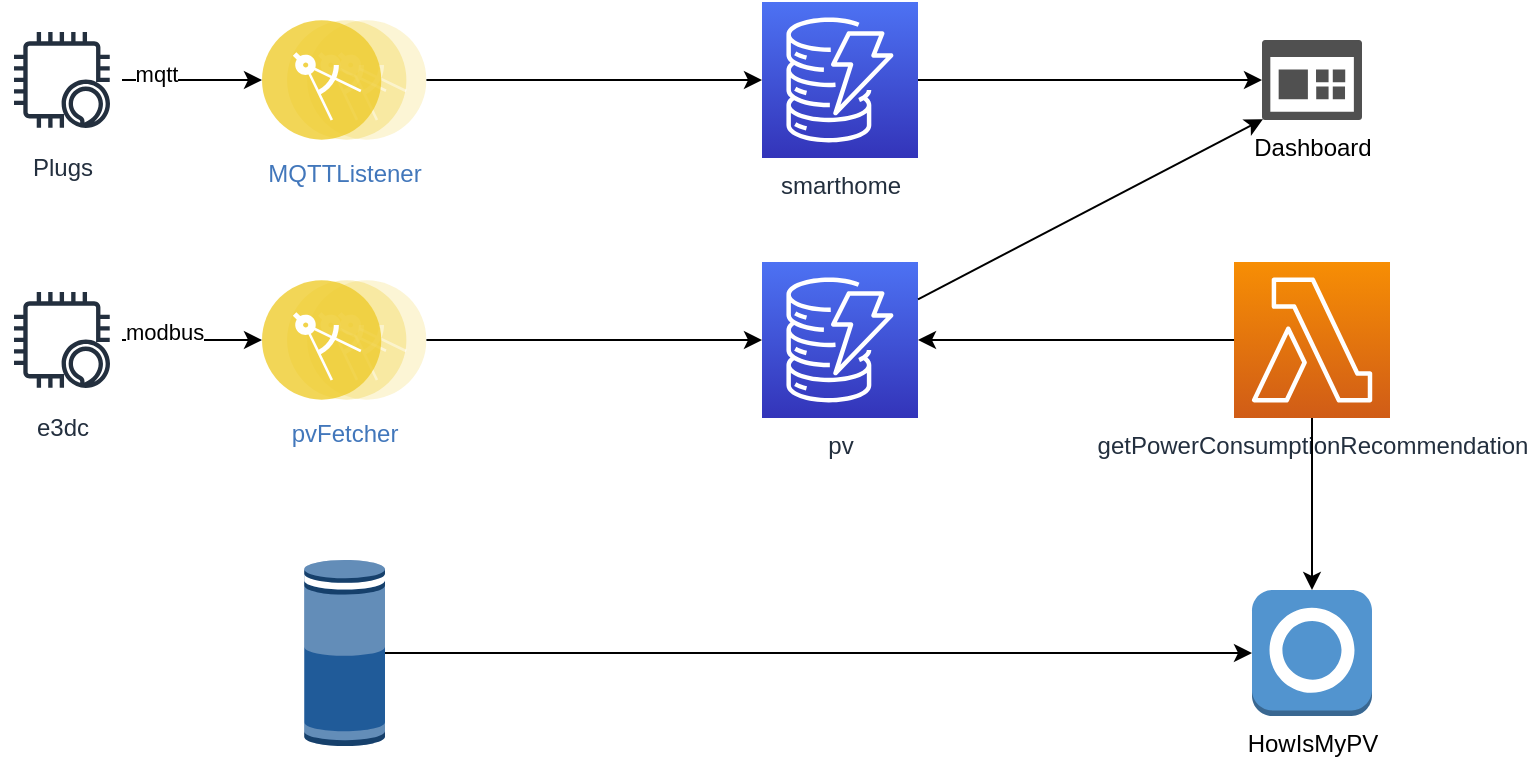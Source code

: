 <mxfile version="13.9.9" type="device" pages="2"><diagram id="JSX8lj9C8gJUmGH7LV8a" name="Without GG"><mxGraphModel dx="1331" dy="966" grid="1" gridSize="10" guides="1" tooltips="1" connect="1" arrows="1" fold="1" page="1" pageScale="1" pageWidth="1400" pageHeight="850" math="0" shadow="0"><root><mxCell id="0"/><mxCell id="1" parent="0"/><mxCell id="LzmS23PTrZz8mRY8R_4_-1" value="smarthome" style="outlineConnect=0;fontColor=#232F3E;gradientColor=#4D72F3;gradientDirection=north;fillColor=#3334B9;strokeColor=#ffffff;dashed=0;verticalLabelPosition=bottom;verticalAlign=top;align=center;html=1;fontSize=12;fontStyle=0;aspect=fixed;shape=mxgraph.aws4.resourceIcon;resIcon=mxgraph.aws4.dynamodb;" vertex="1" parent="1"><mxGeometry x="420" y="100" width="78" height="78" as="geometry"/></mxCell><mxCell id="LzmS23PTrZz8mRY8R_4_-2" value="MQTTListener" style="aspect=fixed;perimeter=ellipsePerimeter;html=1;align=center;shadow=0;dashed=0;fontColor=#4277BB;labelBackgroundColor=#ffffff;fontSize=12;spacingTop=3;image;image=img/lib/ibm/applications/microservice.svg;" vertex="1" parent="1"><mxGeometry x="170" y="109" width="82.2" height="60" as="geometry"/></mxCell><mxCell id="LzmS23PTrZz8mRY8R_4_-5" value="" style="endArrow=classic;html=1;exitX=1;exitY=0.5;exitDx=0;exitDy=0;" edge="1" parent="1" source="LzmS23PTrZz8mRY8R_4_-2" target="LzmS23PTrZz8mRY8R_4_-1"><mxGeometry width="50" height="50" relative="1" as="geometry"><mxPoint x="440" y="290" as="sourcePoint"/><mxPoint x="490" y="240" as="targetPoint"/></mxGeometry></mxCell><mxCell id="LzmS23PTrZz8mRY8R_4_-6" value="Plugs" style="outlineConnect=0;fontColor=#232F3E;gradientColor=none;strokeColor=#232F3E;fillColor=#ffffff;dashed=0;verticalLabelPosition=bottom;verticalAlign=top;align=center;html=1;fontSize=12;fontStyle=0;aspect=fixed;shape=mxgraph.aws4.resourceIcon;resIcon=mxgraph.aws4.alexa_enabled_device;" vertex="1" parent="1"><mxGeometry x="40" y="109" width="60" height="60" as="geometry"/></mxCell><mxCell id="LzmS23PTrZz8mRY8R_4_-7" value="" style="endArrow=classic;html=1;entryX=0;entryY=0.5;entryDx=0;entryDy=0;" edge="1" parent="1" source="LzmS23PTrZz8mRY8R_4_-6" target="LzmS23PTrZz8mRY8R_4_-2"><mxGeometry width="50" height="50" relative="1" as="geometry"><mxPoint x="150" y="380" as="sourcePoint"/><mxPoint x="200" y="330" as="targetPoint"/></mxGeometry></mxCell><mxCell id="LzmS23PTrZz8mRY8R_4_-8" value="mqtt" style="edgeLabel;html=1;align=center;verticalAlign=middle;resizable=0;points=[];" vertex="1" connectable="0" parent="LzmS23PTrZz8mRY8R_4_-7"><mxGeometry x="-0.521" y="2" relative="1" as="geometry"><mxPoint y="-1" as="offset"/></mxGeometry></mxCell><mxCell id="LzmS23PTrZz8mRY8R_4_-9" value="Dashboard" style="pointerEvents=1;shadow=0;dashed=0;html=1;strokeColor=none;labelPosition=center;verticalLabelPosition=bottom;verticalAlign=top;align=center;fillColor=#505050;shape=mxgraph.mscae.intune.dashboard" vertex="1" parent="1"><mxGeometry x="670" y="119" width="50" height="40" as="geometry"/></mxCell><mxCell id="LzmS23PTrZz8mRY8R_4_-10" value="" style="endArrow=classic;html=1;entryX=0;entryY=0.5;entryDx=0;entryDy=0;entryPerimeter=0;" edge="1" parent="1" source="LzmS23PTrZz8mRY8R_4_-1" target="LzmS23PTrZz8mRY8R_4_-9"><mxGeometry width="50" height="50" relative="1" as="geometry"><mxPoint x="530" y="320" as="sourcePoint"/><mxPoint x="580" y="270" as="targetPoint"/></mxGeometry></mxCell><mxCell id="LzmS23PTrZz8mRY8R_4_-11" value="pv" style="outlineConnect=0;fontColor=#232F3E;gradientColor=#4D72F3;gradientDirection=north;fillColor=#3334B9;strokeColor=#ffffff;dashed=0;verticalLabelPosition=bottom;verticalAlign=top;align=center;html=1;fontSize=12;fontStyle=0;aspect=fixed;shape=mxgraph.aws4.resourceIcon;resIcon=mxgraph.aws4.dynamodb;" vertex="1" parent="1"><mxGeometry x="420" y="230" width="78" height="78" as="geometry"/></mxCell><mxCell id="LzmS23PTrZz8mRY8R_4_-12" value="pvFetcher" style="aspect=fixed;perimeter=ellipsePerimeter;html=1;align=center;shadow=0;dashed=0;fontColor=#4277BB;labelBackgroundColor=#ffffff;fontSize=12;spacingTop=3;image;image=img/lib/ibm/applications/microservice.svg;" vertex="1" parent="1"><mxGeometry x="170" y="239" width="82.2" height="60" as="geometry"/></mxCell><mxCell id="LzmS23PTrZz8mRY8R_4_-13" value="e3dc&lt;br&gt;" style="outlineConnect=0;fontColor=#232F3E;gradientColor=none;strokeColor=#232F3E;fillColor=#ffffff;dashed=0;verticalLabelPosition=bottom;verticalAlign=top;align=center;html=1;fontSize=12;fontStyle=0;aspect=fixed;shape=mxgraph.aws4.resourceIcon;resIcon=mxgraph.aws4.alexa_enabled_device;" vertex="1" parent="1"><mxGeometry x="40" y="239" width="60" height="60" as="geometry"/></mxCell><mxCell id="LzmS23PTrZz8mRY8R_4_-14" value="" style="endArrow=classic;html=1;entryX=0;entryY=0.5;entryDx=0;entryDy=0;" edge="1" parent="1" source="LzmS23PTrZz8mRY8R_4_-13" target="LzmS23PTrZz8mRY8R_4_-12"><mxGeometry width="50" height="50" relative="1" as="geometry"><mxPoint x="170" y="400" as="sourcePoint"/><mxPoint x="220" y="350" as="targetPoint"/></mxGeometry></mxCell><mxCell id="LzmS23PTrZz8mRY8R_4_-15" value="modbus" style="edgeLabel;html=1;align=center;verticalAlign=middle;resizable=0;points=[];" vertex="1" connectable="0" parent="LzmS23PTrZz8mRY8R_4_-14"><mxGeometry x="-0.4" y="4" relative="1" as="geometry"><mxPoint as="offset"/></mxGeometry></mxCell><mxCell id="LzmS23PTrZz8mRY8R_4_-16" value="" style="endArrow=classic;html=1;exitX=1;exitY=0.5;exitDx=0;exitDy=0;" edge="1" parent="1" source="LzmS23PTrZz8mRY8R_4_-12" target="LzmS23PTrZz8mRY8R_4_-11"><mxGeometry width="50" height="50" relative="1" as="geometry"><mxPoint x="360" y="430" as="sourcePoint"/><mxPoint x="410" y="380" as="targetPoint"/></mxGeometry></mxCell><mxCell id="LzmS23PTrZz8mRY8R_4_-17" value="" style="endArrow=classic;html=1;entryX=0.01;entryY=0.99;entryDx=0;entryDy=0;entryPerimeter=0;" edge="1" parent="1" source="LzmS23PTrZz8mRY8R_4_-11" target="LzmS23PTrZz8mRY8R_4_-9"><mxGeometry width="50" height="50" relative="1" as="geometry"><mxPoint x="680" y="320" as="sourcePoint"/><mxPoint x="730" y="270" as="targetPoint"/></mxGeometry></mxCell><mxCell id="LzmS23PTrZz8mRY8R_4_-18" value="getPowerConsumptionRecommendation" style="outlineConnect=0;fontColor=#232F3E;gradientColor=#F78E04;gradientDirection=north;fillColor=#D05C17;strokeColor=#ffffff;dashed=0;verticalLabelPosition=bottom;verticalAlign=top;align=center;html=1;fontSize=12;fontStyle=0;aspect=fixed;shape=mxgraph.aws4.resourceIcon;resIcon=mxgraph.aws4.lambda;" vertex="1" parent="1"><mxGeometry x="656" y="230" width="78" height="78" as="geometry"/></mxCell><mxCell id="LzmS23PTrZz8mRY8R_4_-19" value="" style="endArrow=classic;html=1;" edge="1" parent="1" source="LzmS23PTrZz8mRY8R_4_-18" target="LzmS23PTrZz8mRY8R_4_-11"><mxGeometry width="50" height="50" relative="1" as="geometry"><mxPoint x="660" y="460" as="sourcePoint"/><mxPoint x="710" y="410" as="targetPoint"/></mxGeometry></mxCell><mxCell id="LzmS23PTrZz8mRY8R_4_-20" value="HowIsMyPV" style="outlineConnect=0;dashed=0;verticalLabelPosition=bottom;verticalAlign=top;align=center;html=1;shape=mxgraph.aws3.alexa_skill;fillColor=#5294CF;gradientColor=none;" vertex="1" parent="1"><mxGeometry x="665" y="394" width="60" height="63" as="geometry"/></mxCell><mxCell id="LzmS23PTrZz8mRY8R_4_-21" value="" style="endArrow=classic;html=1;entryX=0.5;entryY=0;entryDx=0;entryDy=0;entryPerimeter=0;" edge="1" parent="1" source="LzmS23PTrZz8mRY8R_4_-18" target="LzmS23PTrZz8mRY8R_4_-20"><mxGeometry width="50" height="50" relative="1" as="geometry"><mxPoint x="850" y="390" as="sourcePoint"/><mxPoint x="900" y="340" as="targetPoint"/></mxGeometry></mxCell><mxCell id="LzmS23PTrZz8mRY8R_4_-23" value="" style="outlineConnect=0;dashed=0;verticalLabelPosition=bottom;verticalAlign=top;align=center;html=1;shape=mxgraph.aws3.echo;fillColor=#205B99;gradientColor=none;" vertex="1" parent="1"><mxGeometry x="191" y="379" width="40.5" height="93" as="geometry"/></mxCell><mxCell id="LzmS23PTrZz8mRY8R_4_-24" value="" style="endArrow=classic;html=1;exitX=1;exitY=0.5;exitDx=0;exitDy=0;exitPerimeter=0;" edge="1" parent="1" source="LzmS23PTrZz8mRY8R_4_-23" target="LzmS23PTrZz8mRY8R_4_-20"><mxGeometry width="50" height="50" relative="1" as="geometry"><mxPoint x="460" y="500" as="sourcePoint"/><mxPoint x="510" y="450" as="targetPoint"/></mxGeometry></mxCell></root></mxGraphModel></diagram><diagram id="no0nt6hfsHPSWZw0m2So" name="With GG"><mxGraphModel dx="1331" dy="966" grid="1" gridSize="10" guides="1" tooltips="1" connect="1" arrows="1" fold="1" page="1" pageScale="1" pageWidth="1400" pageHeight="850" math="0" shadow="0"><root><mxCell id="81ihAeeMl49hY4bZ1qA6-0"/><mxCell id="81ihAeeMl49hY4bZ1qA6-1" parent="81ihAeeMl49hY4bZ1qA6-0"/><mxCell id="fupKELuql1I1Xyc-DUnV-0" value="Greengrass" style="outlineConnect=0;fontColor=#232F3E;gradientColor=#60A337;gradientDirection=north;fillColor=#277116;strokeColor=#ffffff;dashed=0;verticalLabelPosition=bottom;verticalAlign=top;align=center;html=1;fontSize=12;fontStyle=0;aspect=fixed;shape=mxgraph.aws4.resourceIcon;resIcon=mxgraph.aws4.greengrass;" vertex="1" parent="81ihAeeMl49hY4bZ1qA6-1"><mxGeometry x="370.7" y="180" width="78" height="78" as="geometry"/></mxCell><mxCell id="fupKELuql1I1Xyc-DUnV-1" value="smarthome" style="outlineConnect=0;fontColor=#232F3E;gradientColor=#4D72F3;gradientDirection=north;fillColor=#3334B9;strokeColor=#ffffff;dashed=0;verticalLabelPosition=bottom;verticalAlign=top;align=center;html=1;fontSize=12;fontStyle=0;aspect=fixed;shape=mxgraph.aws4.resourceIcon;resIcon=mxgraph.aws4.dynamodb;" vertex="1" parent="81ihAeeMl49hY4bZ1qA6-1"><mxGeometry x="812.7" y="110" width="78" height="78" as="geometry"/></mxCell><mxCell id="fupKELuql1I1Xyc-DUnV-2" value="MQTTListener" style="aspect=fixed;perimeter=ellipsePerimeter;html=1;align=center;shadow=0;dashed=0;fontColor=#4277BB;labelBackgroundColor=#ffffff;fontSize=12;spacingTop=3;image;image=img/lib/ibm/applications/microservice.svg;" vertex="1" parent="81ihAeeMl49hY4bZ1qA6-1"><mxGeometry x="220" y="128" width="82.2" height="60" as="geometry"/></mxCell><mxCell id="fupKELuql1I1Xyc-DUnV-3" value="Plugs" style="outlineConnect=0;fontColor=#232F3E;gradientColor=none;strokeColor=#232F3E;fillColor=#ffffff;dashed=0;verticalLabelPosition=bottom;verticalAlign=top;align=center;html=1;fontSize=12;fontStyle=0;aspect=fixed;shape=mxgraph.aws4.resourceIcon;resIcon=mxgraph.aws4.alexa_enabled_device;" vertex="1" parent="81ihAeeMl49hY4bZ1qA6-1"><mxGeometry x="90.0" y="128" width="60" height="60" as="geometry"/></mxCell><mxCell id="fupKELuql1I1Xyc-DUnV-4" value="" style="endArrow=classic;html=1;entryX=0;entryY=0.5;entryDx=0;entryDy=0;" edge="1" parent="81ihAeeMl49hY4bZ1qA6-1" source="fupKELuql1I1Xyc-DUnV-3" target="fupKELuql1I1Xyc-DUnV-2"><mxGeometry width="50" height="50" relative="1" as="geometry"><mxPoint x="200" y="399" as="sourcePoint"/><mxPoint x="250" y="349" as="targetPoint"/></mxGeometry></mxCell><mxCell id="fupKELuql1I1Xyc-DUnV-5" value="mqtt" style="edgeLabel;html=1;align=center;verticalAlign=middle;resizable=0;points=[];" vertex="1" connectable="0" parent="fupKELuql1I1Xyc-DUnV-4"><mxGeometry x="-0.521" y="2" relative="1" as="geometry"><mxPoint y="-1" as="offset"/></mxGeometry></mxCell><mxCell id="fupKELuql1I1Xyc-DUnV-6" value="pv" style="outlineConnect=0;fontColor=#232F3E;gradientColor=#4D72F3;gradientDirection=north;fillColor=#3334B9;strokeColor=#ffffff;dashed=0;verticalLabelPosition=bottom;verticalAlign=top;align=center;html=1;fontSize=12;fontStyle=0;aspect=fixed;shape=mxgraph.aws4.resourceIcon;resIcon=mxgraph.aws4.dynamodb;" vertex="1" parent="81ihAeeMl49hY4bZ1qA6-1"><mxGeometry x="812.7" y="249" width="78" height="78" as="geometry"/></mxCell><mxCell id="fupKELuql1I1Xyc-DUnV-7" value="pvFetcher" style="aspect=fixed;perimeter=ellipsePerimeter;html=1;align=center;shadow=0;dashed=0;fontColor=#4277BB;labelBackgroundColor=#ffffff;fontSize=12;spacingTop=3;image;image=img/lib/ibm/applications/microservice.svg;" vertex="1" parent="81ihAeeMl49hY4bZ1qA6-1"><mxGeometry x="220" y="258" width="82.2" height="60" as="geometry"/></mxCell><mxCell id="fupKELuql1I1Xyc-DUnV-8" value="e3dc&lt;br&gt;" style="outlineConnect=0;fontColor=#232F3E;gradientColor=none;strokeColor=#232F3E;fillColor=#ffffff;dashed=0;verticalLabelPosition=bottom;verticalAlign=top;align=center;html=1;fontSize=12;fontStyle=0;aspect=fixed;shape=mxgraph.aws4.resourceIcon;resIcon=mxgraph.aws4.alexa_enabled_device;" vertex="1" parent="81ihAeeMl49hY4bZ1qA6-1"><mxGeometry x="90.0" y="258" width="60" height="60" as="geometry"/></mxCell><mxCell id="fupKELuql1I1Xyc-DUnV-9" value="" style="endArrow=classic;html=1;entryX=0;entryY=0.5;entryDx=0;entryDy=0;" edge="1" parent="81ihAeeMl49hY4bZ1qA6-1" source="fupKELuql1I1Xyc-DUnV-8" target="fupKELuql1I1Xyc-DUnV-7"><mxGeometry width="50" height="50" relative="1" as="geometry"><mxPoint x="220" y="419" as="sourcePoint"/><mxPoint x="270" y="369" as="targetPoint"/></mxGeometry></mxCell><mxCell id="fupKELuql1I1Xyc-DUnV-10" value="modbus" style="edgeLabel;html=1;align=center;verticalAlign=middle;resizable=0;points=[];" vertex="1" connectable="0" parent="fupKELuql1I1Xyc-DUnV-9"><mxGeometry x="-0.4" y="4" relative="1" as="geometry"><mxPoint as="offset"/></mxGeometry></mxCell><mxCell id="fupKELuql1I1Xyc-DUnV-11" value="" style="endArrow=classic;html=1;exitX=1;exitY=0.5;exitDx=0;exitDy=0;" edge="1" parent="81ihAeeMl49hY4bZ1qA6-1" source="fupKELuql1I1Xyc-DUnV-2" target="fupKELuql1I1Xyc-DUnV-0"><mxGeometry width="50" height="50" relative="1" as="geometry"><mxPoint x="410.7" y="158" as="sourcePoint"/><mxPoint x="460.7" y="108" as="targetPoint"/></mxGeometry></mxCell><mxCell id="fupKELuql1I1Xyc-DUnV-12" value="" style="endArrow=classic;html=1;exitX=1;exitY=0.5;exitDx=0;exitDy=0;" edge="1" parent="81ihAeeMl49hY4bZ1qA6-1" source="fupKELuql1I1Xyc-DUnV-7" target="fupKELuql1I1Xyc-DUnV-0"><mxGeometry width="50" height="50" relative="1" as="geometry"><mxPoint x="350.7" y="378" as="sourcePoint"/><mxPoint x="400.7" y="328" as="targetPoint"/></mxGeometry></mxCell><mxCell id="fupKELuql1I1Xyc-DUnV-13" value="IoT Core" style="outlineConnect=0;fontColor=#232F3E;gradientColor=#60A337;gradientDirection=north;fillColor=#277116;strokeColor=#ffffff;dashed=0;verticalLabelPosition=bottom;verticalAlign=top;align=center;html=1;fontSize=12;fontStyle=0;aspect=fixed;shape=mxgraph.aws4.resourceIcon;resIcon=mxgraph.aws4.iot_core;" vertex="1" parent="81ihAeeMl49hY4bZ1qA6-1"><mxGeometry x="530.7" y="180" width="78" height="78" as="geometry"/></mxCell><mxCell id="fupKELuql1I1Xyc-DUnV-14" value="Rules" style="outlineConnect=0;fontColor=#232F3E;gradientColor=none;fillColor=#277116;strokeColor=none;dashed=0;verticalLabelPosition=bottom;verticalAlign=top;align=center;html=1;fontSize=12;fontStyle=0;aspect=fixed;pointerEvents=1;shape=mxgraph.aws4.rule;" vertex="1" parent="81ihAeeMl49hY4bZ1qA6-1"><mxGeometry x="680.7" y="180" width="46" height="78" as="geometry"/></mxCell><mxCell id="fupKELuql1I1Xyc-DUnV-15" value="" style="endArrow=classic;html=1;" edge="1" parent="81ihAeeMl49hY4bZ1qA6-1" source="fupKELuql1I1Xyc-DUnV-0" target="fupKELuql1I1Xyc-DUnV-13"><mxGeometry width="50" height="50" relative="1" as="geometry"><mxPoint x="460.7" y="358" as="sourcePoint"/><mxPoint x="510.7" y="308" as="targetPoint"/></mxGeometry></mxCell><mxCell id="fupKELuql1I1Xyc-DUnV-16" value="" style="endArrow=classic;html=1;" edge="1" parent="81ihAeeMl49hY4bZ1qA6-1" source="fupKELuql1I1Xyc-DUnV-13" target="fupKELuql1I1Xyc-DUnV-14"><mxGeometry width="50" height="50" relative="1" as="geometry"><mxPoint x="660.7" y="358" as="sourcePoint"/><mxPoint x="710.7" y="308" as="targetPoint"/></mxGeometry></mxCell><mxCell id="fupKELuql1I1Xyc-DUnV-17" value="" style="endArrow=classic;html=1;" edge="1" parent="81ihAeeMl49hY4bZ1qA6-1" source="fupKELuql1I1Xyc-DUnV-14" target="fupKELuql1I1Xyc-DUnV-1"><mxGeometry width="50" height="50" relative="1" as="geometry"><mxPoint x="670.7" y="368" as="sourcePoint"/><mxPoint x="720.7" y="318" as="targetPoint"/></mxGeometry></mxCell><mxCell id="fupKELuql1I1Xyc-DUnV-18" value="" style="endArrow=classic;html=1;" edge="1" parent="81ihAeeMl49hY4bZ1qA6-1" source="fupKELuql1I1Xyc-DUnV-14" target="fupKELuql1I1Xyc-DUnV-6"><mxGeometry width="50" height="50" relative="1" as="geometry"><mxPoint x="740.7" y="428" as="sourcePoint"/><mxPoint x="790.7" y="378" as="targetPoint"/></mxGeometry></mxCell><mxCell id="zdghcSkFZbxKXuJctEpc-0" value="Dashboard" style="pointerEvents=1;shadow=0;dashed=0;html=1;strokeColor=none;labelPosition=center;verticalLabelPosition=bottom;verticalAlign=top;align=center;fillColor=#505050;shape=mxgraph.mscae.intune.dashboard" vertex="1" parent="81ihAeeMl49hY4bZ1qA6-1"><mxGeometry x="1059.2" y="128" width="50" height="40" as="geometry"/></mxCell><mxCell id="zdghcSkFZbxKXuJctEpc-1" value="getPowerConsumptionRecommendation" style="outlineConnect=0;fontColor=#232F3E;gradientColor=#F78E04;gradientDirection=north;fillColor=#D05C17;strokeColor=#ffffff;dashed=0;verticalLabelPosition=bottom;verticalAlign=top;align=center;html=1;fontSize=12;fontStyle=0;aspect=fixed;shape=mxgraph.aws4.resourceIcon;resIcon=mxgraph.aws4.lambda;" vertex="1" parent="81ihAeeMl49hY4bZ1qA6-1"><mxGeometry x="1045.2" y="249" width="78" height="78" as="geometry"/></mxCell><mxCell id="zdghcSkFZbxKXuJctEpc-2" value="HowIsMyPV" style="outlineConnect=0;dashed=0;verticalLabelPosition=bottom;verticalAlign=top;align=center;html=1;shape=mxgraph.aws3.alexa_skill;fillColor=#5294CF;gradientColor=none;" vertex="1" parent="81ihAeeMl49hY4bZ1qA6-1"><mxGeometry x="1054.2" y="415" width="60" height="63" as="geometry"/></mxCell><mxCell id="zdghcSkFZbxKXuJctEpc-3" value="ECHO" style="outlineConnect=0;dashed=0;verticalLabelPosition=bottom;verticalAlign=top;align=center;html=1;shape=mxgraph.aws3.echo;fillColor=#205B99;gradientColor=none;" vertex="1" parent="81ihAeeMl49hY4bZ1qA6-1"><mxGeometry x="580.2" y="400" width="40.5" height="93" as="geometry"/></mxCell><mxCell id="zdghcSkFZbxKXuJctEpc-4" value="" style="endArrow=classic;html=1;entryX=0;entryY=0.5;entryDx=0;entryDy=0;entryPerimeter=0;" edge="1" parent="81ihAeeMl49hY4bZ1qA6-1" source="fupKELuql1I1Xyc-DUnV-1" target="zdghcSkFZbxKXuJctEpc-0"><mxGeometry width="50" height="50" relative="1" as="geometry"><mxPoint x="840" y="480" as="sourcePoint"/><mxPoint x="900" y="430" as="targetPoint"/></mxGeometry></mxCell><mxCell id="zdghcSkFZbxKXuJctEpc-5" value="" style="endArrow=classic;html=1;entryX=0;entryY=0.5;entryDx=0;entryDy=0;entryPerimeter=0;" edge="1" parent="81ihAeeMl49hY4bZ1qA6-1" source="fupKELuql1I1Xyc-DUnV-6" target="zdghcSkFZbxKXuJctEpc-0"><mxGeometry width="50" height="50" relative="1" as="geometry"><mxPoint x="910" y="590" as="sourcePoint"/><mxPoint x="960" y="540" as="targetPoint"/></mxGeometry></mxCell><mxCell id="zdghcSkFZbxKXuJctEpc-6" value="" style="endArrow=classic;html=1;" edge="1" parent="81ihAeeMl49hY4bZ1qA6-1" source="zdghcSkFZbxKXuJctEpc-1" target="fupKELuql1I1Xyc-DUnV-6"><mxGeometry width="50" height="50" relative="1" as="geometry"><mxPoint x="1060" y="560" as="sourcePoint"/><mxPoint x="1110" y="510" as="targetPoint"/></mxGeometry></mxCell><mxCell id="zdghcSkFZbxKXuJctEpc-7" value="" style="endArrow=classic;html=1;" edge="1" parent="81ihAeeMl49hY4bZ1qA6-1" source="zdghcSkFZbxKXuJctEpc-1" target="zdghcSkFZbxKXuJctEpc-2"><mxGeometry width="50" height="50" relative="1" as="geometry"><mxPoint x="950" y="610" as="sourcePoint"/><mxPoint x="1000" y="560" as="targetPoint"/></mxGeometry></mxCell><mxCell id="zdghcSkFZbxKXuJctEpc-8" value="" style="endArrow=classic;html=1;exitX=0;exitY=0.5;exitDx=0;exitDy=0;exitPerimeter=0;entryX=1;entryY=0.5;entryDx=0;entryDy=0;entryPerimeter=0;" edge="1" parent="81ihAeeMl49hY4bZ1qA6-1" source="zdghcSkFZbxKXuJctEpc-2" target="zdghcSkFZbxKXuJctEpc-3"><mxGeometry width="50" height="50" relative="1" as="geometry"><mxPoint x="860" y="570" as="sourcePoint"/><mxPoint x="910" y="520" as="targetPoint"/></mxGeometry></mxCell></root></mxGraphModel></diagram></mxfile>